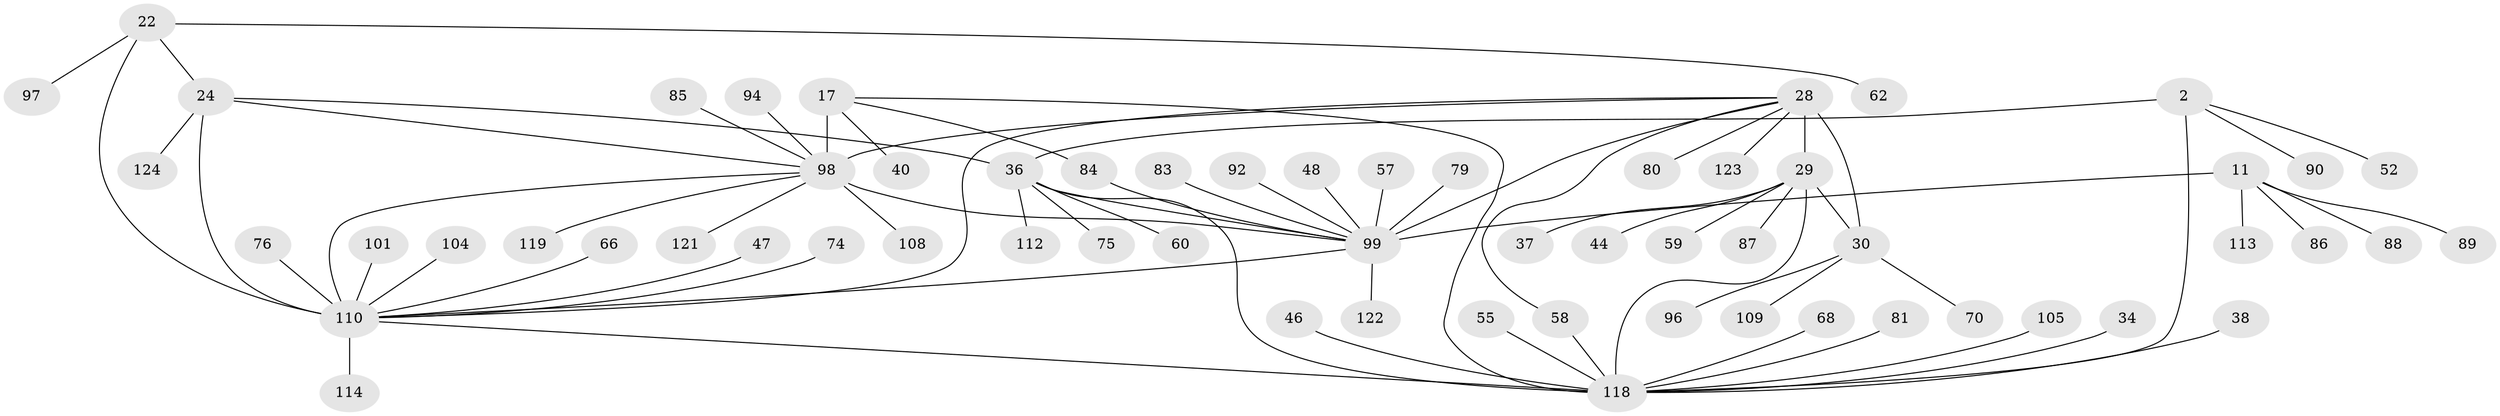 // original degree distribution, {6: 0.06451612903225806, 7: 0.04032258064516129, 9: 0.04032258064516129, 14: 0.016129032258064516, 11: 0.008064516129032258, 8: 0.04838709677419355, 10: 0.024193548387096774, 2: 0.1532258064516129, 3: 0.06451612903225806, 4: 0.016129032258064516, 1: 0.5241935483870968}
// Generated by graph-tools (version 1.1) at 2025/54/03/09/25 04:54:15]
// undirected, 62 vertices, 74 edges
graph export_dot {
graph [start="1"]
  node [color=gray90,style=filled];
  2 [super="+1"];
  11 [super="+8"];
  17 [super="+15"];
  22 [super="+21"];
  24 [super="+23"];
  28 [super="+25"];
  29 [super="+27"];
  30 [super="+26"];
  34;
  36 [super="+4"];
  37;
  38;
  40;
  44;
  46;
  47;
  48;
  52;
  55;
  57;
  58 [super="+51"];
  59;
  60;
  62;
  66;
  68;
  70;
  74;
  75;
  76;
  79;
  80;
  81;
  83;
  84 [super="+82"];
  85 [super="+49"];
  86;
  87 [super="+41"];
  88;
  89 [super="+32+43"];
  90;
  92;
  94 [super="+65"];
  96;
  97;
  98 [super="+78"];
  99 [super="+12+42"];
  101;
  104;
  105;
  108 [super="+103"];
  109;
  110 [super="+93+95+107+71+69"];
  112 [super="+73"];
  113;
  114;
  118 [super="+111"];
  119 [super="+64"];
  121;
  122;
  123 [super="+54+117"];
  124 [super="+115+120"];
  2 -- 52;
  2 -- 90;
  2 -- 118 [weight=4];
  2 -- 36 [weight=4];
  11 -- 86;
  11 -- 88;
  11 -- 113;
  11 -- 89;
  11 -- 99 [weight=8];
  17 -- 40;
  17 -- 84;
  17 -- 118 [weight=2];
  17 -- 98 [weight=8];
  22 -- 24 [weight=4];
  22 -- 62;
  22 -- 97;
  22 -- 110 [weight=4];
  24 -- 124;
  24 -- 110 [weight=4];
  24 -- 98;
  24 -- 36;
  28 -- 29 [weight=4];
  28 -- 30 [weight=4];
  28 -- 80;
  28 -- 58;
  28 -- 123;
  28 -- 110;
  28 -- 99;
  28 -- 98;
  29 -- 30 [weight=4];
  29 -- 37;
  29 -- 118 [weight=3];
  29 -- 59;
  29 -- 44;
  29 -- 87;
  30 -- 109;
  30 -- 96;
  30 -- 70;
  34 -- 118;
  36 -- 99;
  36 -- 75;
  36 -- 112;
  36 -- 118 [weight=4];
  36 -- 60;
  38 -- 118;
  46 -- 118;
  47 -- 110;
  48 -- 99;
  55 -- 118;
  57 -- 99;
  58 -- 118;
  66 -- 110;
  68 -- 118;
  74 -- 110;
  76 -- 110;
  79 -- 99;
  81 -- 118;
  83 -- 99;
  84 -- 99;
  85 -- 98;
  92 -- 99;
  94 -- 98;
  98 -- 99;
  98 -- 108;
  98 -- 110 [weight=2];
  98 -- 119;
  98 -- 121;
  99 -- 110 [weight=3];
  99 -- 122;
  101 -- 110;
  104 -- 110;
  105 -- 118;
  110 -- 118 [weight=2];
  110 -- 114;
}
